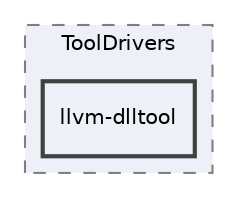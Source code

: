 digraph "include/llvm/ToolDrivers/llvm-dlltool"
{
 // LATEX_PDF_SIZE
  bgcolor="transparent";
  edge [fontname="Helvetica",fontsize="10",labelfontname="Helvetica",labelfontsize="10"];
  node [fontname="Helvetica",fontsize="10",shape="box"];
  compound=true
  subgraph clusterdir_b6b173756a9c0f29e3f419082b7fb3dc {
    graph [ bgcolor="#edf0f7", pencolor="grey50", style="filled,dashed,", label="ToolDrivers", fontname="Helvetica", fontsize="10", URL="dir_b6b173756a9c0f29e3f419082b7fb3dc.html"]
  dir_de986357de43110bc6725fe7def8d9c4 [label="llvm-dlltool", style="filled,bold,", fillcolor="#edf0f7", color="grey25", URL="dir_de986357de43110bc6725fe7def8d9c4.html"];
  }
}
